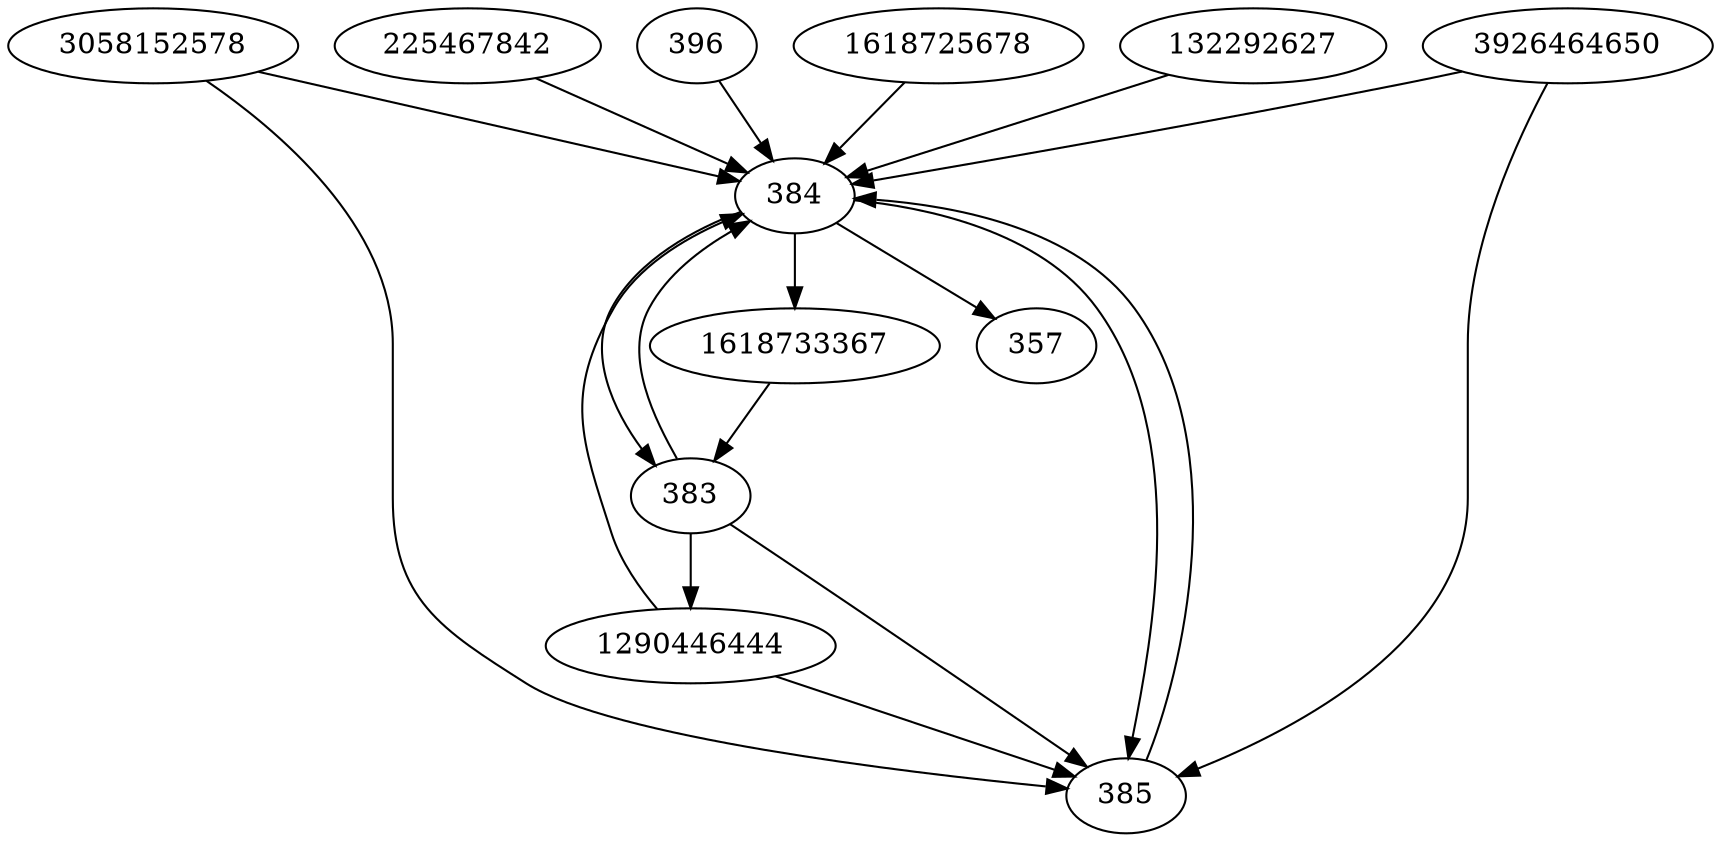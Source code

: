 strict digraph  {
384;
385;
3058152578;
225467842;
357;
3926464650;
1290446444;
396;
1618725678;
132292627;
1618733367;
383;
384 -> 385;
384 -> 1618733367;
384 -> 357;
384 -> 383;
385 -> 384;
3058152578 -> 384;
3058152578 -> 385;
225467842 -> 384;
3926464650 -> 384;
3926464650 -> 385;
1290446444 -> 384;
1290446444 -> 385;
396 -> 384;
1618725678 -> 384;
132292627 -> 384;
1618733367 -> 383;
383 -> 384;
383 -> 1290446444;
383 -> 385;
}
